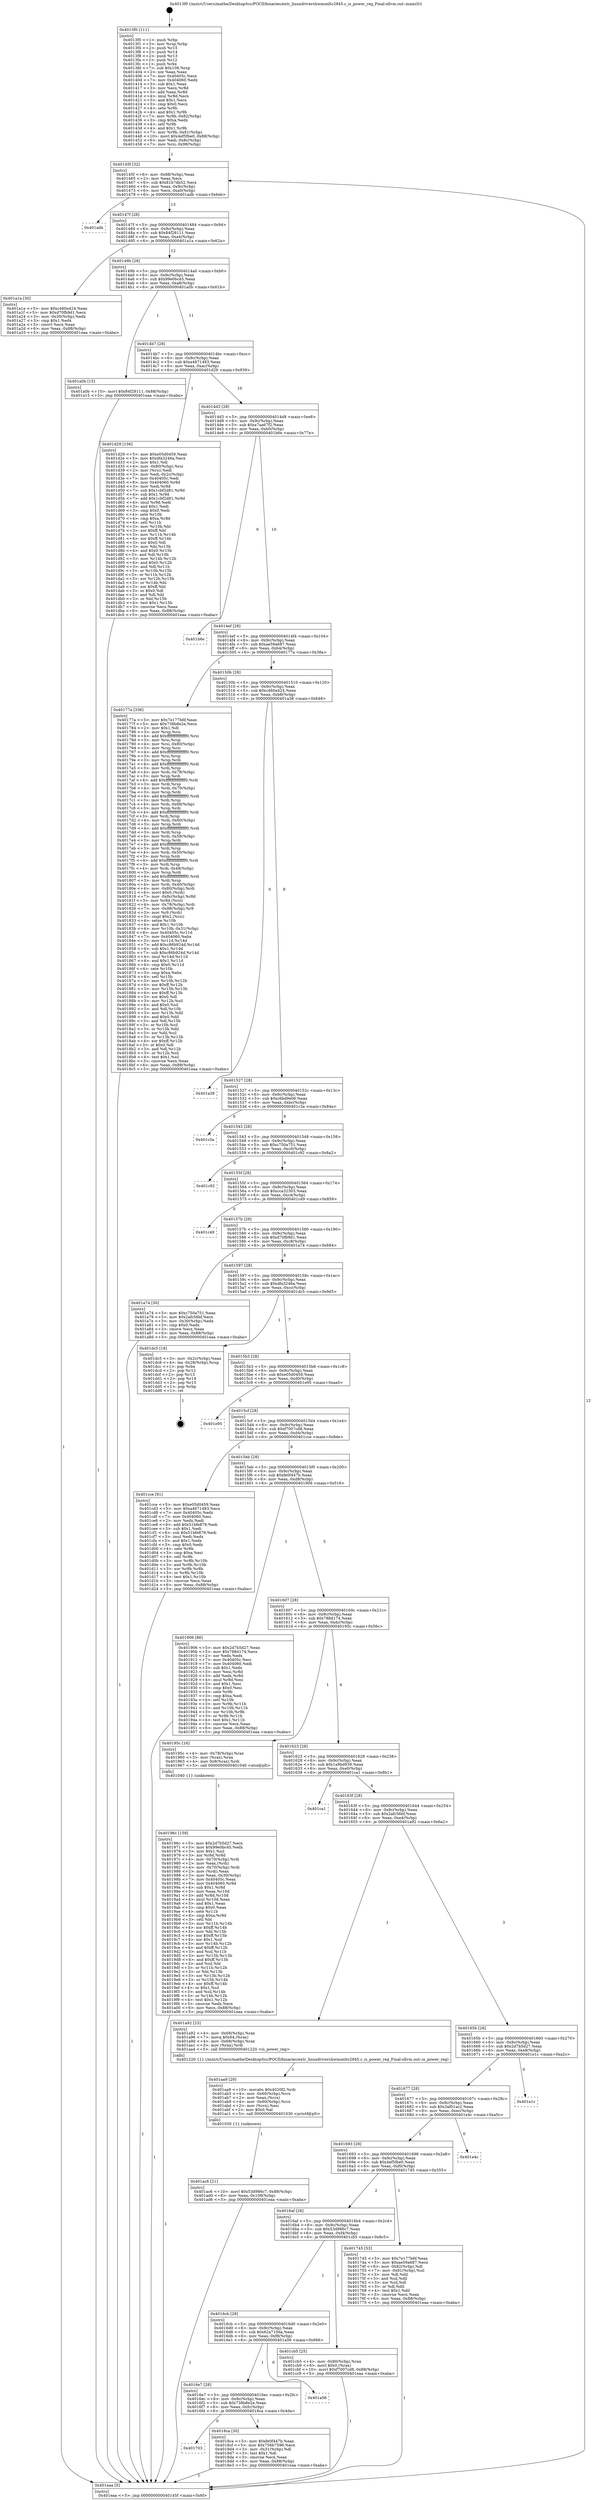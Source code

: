 digraph "0x4013f0" {
  label = "0x4013f0 (/mnt/c/Users/mathe/Desktop/tcc/POCII/binaries/extr_linuxdrivershwmonltc2945.c_is_power_reg_Final-ollvm.out::main(0))"
  labelloc = "t"
  node[shape=record]

  Entry [label="",width=0.3,height=0.3,shape=circle,fillcolor=black,style=filled]
  "0x40145f" [label="{
     0x40145f [32]\l
     | [instrs]\l
     &nbsp;&nbsp;0x40145f \<+6\>: mov -0x88(%rbp),%eax\l
     &nbsp;&nbsp;0x401465 \<+2\>: mov %eax,%ecx\l
     &nbsp;&nbsp;0x401467 \<+6\>: sub $0x81b7db52,%ecx\l
     &nbsp;&nbsp;0x40146d \<+6\>: mov %eax,-0x9c(%rbp)\l
     &nbsp;&nbsp;0x401473 \<+6\>: mov %ecx,-0xa0(%rbp)\l
     &nbsp;&nbsp;0x401479 \<+6\>: je 0000000000401adb \<main+0x6eb\>\l
  }"]
  "0x401adb" [label="{
     0x401adb\l
  }", style=dashed]
  "0x40147f" [label="{
     0x40147f [28]\l
     | [instrs]\l
     &nbsp;&nbsp;0x40147f \<+5\>: jmp 0000000000401484 \<main+0x94\>\l
     &nbsp;&nbsp;0x401484 \<+6\>: mov -0x9c(%rbp),%eax\l
     &nbsp;&nbsp;0x40148a \<+5\>: sub $0x84f28111,%eax\l
     &nbsp;&nbsp;0x40148f \<+6\>: mov %eax,-0xa4(%rbp)\l
     &nbsp;&nbsp;0x401495 \<+6\>: je 0000000000401a1a \<main+0x62a\>\l
  }"]
  Exit [label="",width=0.3,height=0.3,shape=circle,fillcolor=black,style=filled,peripheries=2]
  "0x401a1a" [label="{
     0x401a1a [30]\l
     | [instrs]\l
     &nbsp;&nbsp;0x401a1a \<+5\>: mov $0xc460a424,%eax\l
     &nbsp;&nbsp;0x401a1f \<+5\>: mov $0xd70fb9d1,%ecx\l
     &nbsp;&nbsp;0x401a24 \<+3\>: mov -0x30(%rbp),%edx\l
     &nbsp;&nbsp;0x401a27 \<+3\>: cmp $0x1,%edx\l
     &nbsp;&nbsp;0x401a2a \<+3\>: cmovl %ecx,%eax\l
     &nbsp;&nbsp;0x401a2d \<+6\>: mov %eax,-0x88(%rbp)\l
     &nbsp;&nbsp;0x401a33 \<+5\>: jmp 0000000000401eaa \<main+0xaba\>\l
  }"]
  "0x40149b" [label="{
     0x40149b [28]\l
     | [instrs]\l
     &nbsp;&nbsp;0x40149b \<+5\>: jmp 00000000004014a0 \<main+0xb0\>\l
     &nbsp;&nbsp;0x4014a0 \<+6\>: mov -0x9c(%rbp),%eax\l
     &nbsp;&nbsp;0x4014a6 \<+5\>: sub $0x99e0bc45,%eax\l
     &nbsp;&nbsp;0x4014ab \<+6\>: mov %eax,-0xa8(%rbp)\l
     &nbsp;&nbsp;0x4014b1 \<+6\>: je 0000000000401a0b \<main+0x61b\>\l
  }"]
  "0x401ac6" [label="{
     0x401ac6 [21]\l
     | [instrs]\l
     &nbsp;&nbsp;0x401ac6 \<+10\>: movl $0x53d986c7,-0x88(%rbp)\l
     &nbsp;&nbsp;0x401ad0 \<+6\>: mov %eax,-0x108(%rbp)\l
     &nbsp;&nbsp;0x401ad6 \<+5\>: jmp 0000000000401eaa \<main+0xaba\>\l
  }"]
  "0x401a0b" [label="{
     0x401a0b [15]\l
     | [instrs]\l
     &nbsp;&nbsp;0x401a0b \<+10\>: movl $0x84f28111,-0x88(%rbp)\l
     &nbsp;&nbsp;0x401a15 \<+5\>: jmp 0000000000401eaa \<main+0xaba\>\l
  }"]
  "0x4014b7" [label="{
     0x4014b7 [28]\l
     | [instrs]\l
     &nbsp;&nbsp;0x4014b7 \<+5\>: jmp 00000000004014bc \<main+0xcc\>\l
     &nbsp;&nbsp;0x4014bc \<+6\>: mov -0x9c(%rbp),%eax\l
     &nbsp;&nbsp;0x4014c2 \<+5\>: sub $0xa4671483,%eax\l
     &nbsp;&nbsp;0x4014c7 \<+6\>: mov %eax,-0xac(%rbp)\l
     &nbsp;&nbsp;0x4014cd \<+6\>: je 0000000000401d29 \<main+0x939\>\l
  }"]
  "0x401aa9" [label="{
     0x401aa9 [29]\l
     | [instrs]\l
     &nbsp;&nbsp;0x401aa9 \<+10\>: movabs $0x4020f2,%rdi\l
     &nbsp;&nbsp;0x401ab3 \<+4\>: mov -0x60(%rbp),%rcx\l
     &nbsp;&nbsp;0x401ab7 \<+2\>: mov %eax,(%rcx)\l
     &nbsp;&nbsp;0x401ab9 \<+4\>: mov -0x60(%rbp),%rcx\l
     &nbsp;&nbsp;0x401abd \<+2\>: mov (%rcx),%esi\l
     &nbsp;&nbsp;0x401abf \<+2\>: mov $0x0,%al\l
     &nbsp;&nbsp;0x401ac1 \<+5\>: call 0000000000401030 \<printf@plt\>\l
     | [calls]\l
     &nbsp;&nbsp;0x401030 \{1\} (unknown)\l
  }"]
  "0x401d29" [label="{
     0x401d29 [156]\l
     | [instrs]\l
     &nbsp;&nbsp;0x401d29 \<+5\>: mov $0xe05d0459,%eax\l
     &nbsp;&nbsp;0x401d2e \<+5\>: mov $0xdfa3246a,%ecx\l
     &nbsp;&nbsp;0x401d33 \<+2\>: mov $0x1,%dl\l
     &nbsp;&nbsp;0x401d35 \<+4\>: mov -0x80(%rbp),%rsi\l
     &nbsp;&nbsp;0x401d39 \<+2\>: mov (%rsi),%edi\l
     &nbsp;&nbsp;0x401d3b \<+3\>: mov %edi,-0x2c(%rbp)\l
     &nbsp;&nbsp;0x401d3e \<+7\>: mov 0x40405c,%edi\l
     &nbsp;&nbsp;0x401d45 \<+8\>: mov 0x404060,%r8d\l
     &nbsp;&nbsp;0x401d4d \<+3\>: mov %edi,%r9d\l
     &nbsp;&nbsp;0x401d50 \<+7\>: sub $0x1cbf2d81,%r9d\l
     &nbsp;&nbsp;0x401d57 \<+4\>: sub $0x1,%r9d\l
     &nbsp;&nbsp;0x401d5b \<+7\>: add $0x1cbf2d81,%r9d\l
     &nbsp;&nbsp;0x401d62 \<+4\>: imul %r9d,%edi\l
     &nbsp;&nbsp;0x401d66 \<+3\>: and $0x1,%edi\l
     &nbsp;&nbsp;0x401d69 \<+3\>: cmp $0x0,%edi\l
     &nbsp;&nbsp;0x401d6c \<+4\>: sete %r10b\l
     &nbsp;&nbsp;0x401d70 \<+4\>: cmp $0xa,%r8d\l
     &nbsp;&nbsp;0x401d74 \<+4\>: setl %r11b\l
     &nbsp;&nbsp;0x401d78 \<+3\>: mov %r10b,%bl\l
     &nbsp;&nbsp;0x401d7b \<+3\>: xor $0xff,%bl\l
     &nbsp;&nbsp;0x401d7e \<+3\>: mov %r11b,%r14b\l
     &nbsp;&nbsp;0x401d81 \<+4\>: xor $0xff,%r14b\l
     &nbsp;&nbsp;0x401d85 \<+3\>: xor $0x0,%dl\l
     &nbsp;&nbsp;0x401d88 \<+3\>: mov %bl,%r15b\l
     &nbsp;&nbsp;0x401d8b \<+4\>: and $0x0,%r15b\l
     &nbsp;&nbsp;0x401d8f \<+3\>: and %dl,%r10b\l
     &nbsp;&nbsp;0x401d92 \<+3\>: mov %r14b,%r12b\l
     &nbsp;&nbsp;0x401d95 \<+4\>: and $0x0,%r12b\l
     &nbsp;&nbsp;0x401d99 \<+3\>: and %dl,%r11b\l
     &nbsp;&nbsp;0x401d9c \<+3\>: or %r10b,%r15b\l
     &nbsp;&nbsp;0x401d9f \<+3\>: or %r11b,%r12b\l
     &nbsp;&nbsp;0x401da2 \<+3\>: xor %r12b,%r15b\l
     &nbsp;&nbsp;0x401da5 \<+3\>: or %r14b,%bl\l
     &nbsp;&nbsp;0x401da8 \<+3\>: xor $0xff,%bl\l
     &nbsp;&nbsp;0x401dab \<+3\>: or $0x0,%dl\l
     &nbsp;&nbsp;0x401dae \<+2\>: and %dl,%bl\l
     &nbsp;&nbsp;0x401db0 \<+3\>: or %bl,%r15b\l
     &nbsp;&nbsp;0x401db3 \<+4\>: test $0x1,%r15b\l
     &nbsp;&nbsp;0x401db7 \<+3\>: cmovne %ecx,%eax\l
     &nbsp;&nbsp;0x401dba \<+6\>: mov %eax,-0x88(%rbp)\l
     &nbsp;&nbsp;0x401dc0 \<+5\>: jmp 0000000000401eaa \<main+0xaba\>\l
  }"]
  "0x4014d3" [label="{
     0x4014d3 [28]\l
     | [instrs]\l
     &nbsp;&nbsp;0x4014d3 \<+5\>: jmp 00000000004014d8 \<main+0xe8\>\l
     &nbsp;&nbsp;0x4014d8 \<+6\>: mov -0x9c(%rbp),%eax\l
     &nbsp;&nbsp;0x4014de \<+5\>: sub $0xa7aa67f2,%eax\l
     &nbsp;&nbsp;0x4014e3 \<+6\>: mov %eax,-0xb0(%rbp)\l
     &nbsp;&nbsp;0x4014e9 \<+6\>: je 0000000000401b6e \<main+0x77e\>\l
  }"]
  "0x40196c" [label="{
     0x40196c [159]\l
     | [instrs]\l
     &nbsp;&nbsp;0x40196c \<+5\>: mov $0x2d7b5d27,%ecx\l
     &nbsp;&nbsp;0x401971 \<+5\>: mov $0x99e0bc45,%edx\l
     &nbsp;&nbsp;0x401976 \<+3\>: mov $0x1,%sil\l
     &nbsp;&nbsp;0x401979 \<+3\>: xor %r8d,%r8d\l
     &nbsp;&nbsp;0x40197c \<+4\>: mov -0x70(%rbp),%rdi\l
     &nbsp;&nbsp;0x401980 \<+2\>: mov %eax,(%rdi)\l
     &nbsp;&nbsp;0x401982 \<+4\>: mov -0x70(%rbp),%rdi\l
     &nbsp;&nbsp;0x401986 \<+2\>: mov (%rdi),%eax\l
     &nbsp;&nbsp;0x401988 \<+3\>: mov %eax,-0x30(%rbp)\l
     &nbsp;&nbsp;0x40198b \<+7\>: mov 0x40405c,%eax\l
     &nbsp;&nbsp;0x401992 \<+8\>: mov 0x404060,%r9d\l
     &nbsp;&nbsp;0x40199a \<+4\>: sub $0x1,%r8d\l
     &nbsp;&nbsp;0x40199e \<+3\>: mov %eax,%r10d\l
     &nbsp;&nbsp;0x4019a1 \<+3\>: add %r8d,%r10d\l
     &nbsp;&nbsp;0x4019a4 \<+4\>: imul %r10d,%eax\l
     &nbsp;&nbsp;0x4019a8 \<+3\>: and $0x1,%eax\l
     &nbsp;&nbsp;0x4019ab \<+3\>: cmp $0x0,%eax\l
     &nbsp;&nbsp;0x4019ae \<+4\>: sete %r11b\l
     &nbsp;&nbsp;0x4019b2 \<+4\>: cmp $0xa,%r9d\l
     &nbsp;&nbsp;0x4019b6 \<+3\>: setl %bl\l
     &nbsp;&nbsp;0x4019b9 \<+3\>: mov %r11b,%r14b\l
     &nbsp;&nbsp;0x4019bc \<+4\>: xor $0xff,%r14b\l
     &nbsp;&nbsp;0x4019c0 \<+3\>: mov %bl,%r15b\l
     &nbsp;&nbsp;0x4019c3 \<+4\>: xor $0xff,%r15b\l
     &nbsp;&nbsp;0x4019c7 \<+4\>: xor $0x1,%sil\l
     &nbsp;&nbsp;0x4019cb \<+3\>: mov %r14b,%r12b\l
     &nbsp;&nbsp;0x4019ce \<+4\>: and $0xff,%r12b\l
     &nbsp;&nbsp;0x4019d2 \<+3\>: and %sil,%r11b\l
     &nbsp;&nbsp;0x4019d5 \<+3\>: mov %r15b,%r13b\l
     &nbsp;&nbsp;0x4019d8 \<+4\>: and $0xff,%r13b\l
     &nbsp;&nbsp;0x4019dc \<+3\>: and %sil,%bl\l
     &nbsp;&nbsp;0x4019df \<+3\>: or %r11b,%r12b\l
     &nbsp;&nbsp;0x4019e2 \<+3\>: or %bl,%r13b\l
     &nbsp;&nbsp;0x4019e5 \<+3\>: xor %r13b,%r12b\l
     &nbsp;&nbsp;0x4019e8 \<+3\>: or %r15b,%r14b\l
     &nbsp;&nbsp;0x4019eb \<+4\>: xor $0xff,%r14b\l
     &nbsp;&nbsp;0x4019ef \<+4\>: or $0x1,%sil\l
     &nbsp;&nbsp;0x4019f3 \<+3\>: and %sil,%r14b\l
     &nbsp;&nbsp;0x4019f6 \<+3\>: or %r14b,%r12b\l
     &nbsp;&nbsp;0x4019f9 \<+4\>: test $0x1,%r12b\l
     &nbsp;&nbsp;0x4019fd \<+3\>: cmovne %edx,%ecx\l
     &nbsp;&nbsp;0x401a00 \<+6\>: mov %ecx,-0x88(%rbp)\l
     &nbsp;&nbsp;0x401a06 \<+5\>: jmp 0000000000401eaa \<main+0xaba\>\l
  }"]
  "0x401b6e" [label="{
     0x401b6e\l
  }", style=dashed]
  "0x4014ef" [label="{
     0x4014ef [28]\l
     | [instrs]\l
     &nbsp;&nbsp;0x4014ef \<+5\>: jmp 00000000004014f4 \<main+0x104\>\l
     &nbsp;&nbsp;0x4014f4 \<+6\>: mov -0x9c(%rbp),%eax\l
     &nbsp;&nbsp;0x4014fa \<+5\>: sub $0xae59a687,%eax\l
     &nbsp;&nbsp;0x4014ff \<+6\>: mov %eax,-0xb4(%rbp)\l
     &nbsp;&nbsp;0x401505 \<+6\>: je 000000000040177a \<main+0x38a\>\l
  }"]
  "0x401703" [label="{
     0x401703\l
  }", style=dashed]
  "0x40177a" [label="{
     0x40177a [336]\l
     | [instrs]\l
     &nbsp;&nbsp;0x40177a \<+5\>: mov $0x7e177b6f,%eax\l
     &nbsp;&nbsp;0x40177f \<+5\>: mov $0x738b8e2e,%ecx\l
     &nbsp;&nbsp;0x401784 \<+2\>: mov $0x1,%dl\l
     &nbsp;&nbsp;0x401786 \<+3\>: mov %rsp,%rsi\l
     &nbsp;&nbsp;0x401789 \<+4\>: add $0xfffffffffffffff0,%rsi\l
     &nbsp;&nbsp;0x40178d \<+3\>: mov %rsi,%rsp\l
     &nbsp;&nbsp;0x401790 \<+4\>: mov %rsi,-0x80(%rbp)\l
     &nbsp;&nbsp;0x401794 \<+3\>: mov %rsp,%rsi\l
     &nbsp;&nbsp;0x401797 \<+4\>: add $0xfffffffffffffff0,%rsi\l
     &nbsp;&nbsp;0x40179b \<+3\>: mov %rsi,%rsp\l
     &nbsp;&nbsp;0x40179e \<+3\>: mov %rsp,%rdi\l
     &nbsp;&nbsp;0x4017a1 \<+4\>: add $0xfffffffffffffff0,%rdi\l
     &nbsp;&nbsp;0x4017a5 \<+3\>: mov %rdi,%rsp\l
     &nbsp;&nbsp;0x4017a8 \<+4\>: mov %rdi,-0x78(%rbp)\l
     &nbsp;&nbsp;0x4017ac \<+3\>: mov %rsp,%rdi\l
     &nbsp;&nbsp;0x4017af \<+4\>: add $0xfffffffffffffff0,%rdi\l
     &nbsp;&nbsp;0x4017b3 \<+3\>: mov %rdi,%rsp\l
     &nbsp;&nbsp;0x4017b6 \<+4\>: mov %rdi,-0x70(%rbp)\l
     &nbsp;&nbsp;0x4017ba \<+3\>: mov %rsp,%rdi\l
     &nbsp;&nbsp;0x4017bd \<+4\>: add $0xfffffffffffffff0,%rdi\l
     &nbsp;&nbsp;0x4017c1 \<+3\>: mov %rdi,%rsp\l
     &nbsp;&nbsp;0x4017c4 \<+4\>: mov %rdi,-0x68(%rbp)\l
     &nbsp;&nbsp;0x4017c8 \<+3\>: mov %rsp,%rdi\l
     &nbsp;&nbsp;0x4017cb \<+4\>: add $0xfffffffffffffff0,%rdi\l
     &nbsp;&nbsp;0x4017cf \<+3\>: mov %rdi,%rsp\l
     &nbsp;&nbsp;0x4017d2 \<+4\>: mov %rdi,-0x60(%rbp)\l
     &nbsp;&nbsp;0x4017d6 \<+3\>: mov %rsp,%rdi\l
     &nbsp;&nbsp;0x4017d9 \<+4\>: add $0xfffffffffffffff0,%rdi\l
     &nbsp;&nbsp;0x4017dd \<+3\>: mov %rdi,%rsp\l
     &nbsp;&nbsp;0x4017e0 \<+4\>: mov %rdi,-0x58(%rbp)\l
     &nbsp;&nbsp;0x4017e4 \<+3\>: mov %rsp,%rdi\l
     &nbsp;&nbsp;0x4017e7 \<+4\>: add $0xfffffffffffffff0,%rdi\l
     &nbsp;&nbsp;0x4017eb \<+3\>: mov %rdi,%rsp\l
     &nbsp;&nbsp;0x4017ee \<+4\>: mov %rdi,-0x50(%rbp)\l
     &nbsp;&nbsp;0x4017f2 \<+3\>: mov %rsp,%rdi\l
     &nbsp;&nbsp;0x4017f5 \<+4\>: add $0xfffffffffffffff0,%rdi\l
     &nbsp;&nbsp;0x4017f9 \<+3\>: mov %rdi,%rsp\l
     &nbsp;&nbsp;0x4017fc \<+4\>: mov %rdi,-0x48(%rbp)\l
     &nbsp;&nbsp;0x401800 \<+3\>: mov %rsp,%rdi\l
     &nbsp;&nbsp;0x401803 \<+4\>: add $0xfffffffffffffff0,%rdi\l
     &nbsp;&nbsp;0x401807 \<+3\>: mov %rdi,%rsp\l
     &nbsp;&nbsp;0x40180a \<+4\>: mov %rdi,-0x40(%rbp)\l
     &nbsp;&nbsp;0x40180e \<+4\>: mov -0x80(%rbp),%rdi\l
     &nbsp;&nbsp;0x401812 \<+6\>: movl $0x0,(%rdi)\l
     &nbsp;&nbsp;0x401818 \<+7\>: mov -0x8c(%rbp),%r8d\l
     &nbsp;&nbsp;0x40181f \<+3\>: mov %r8d,(%rsi)\l
     &nbsp;&nbsp;0x401822 \<+4\>: mov -0x78(%rbp),%rdi\l
     &nbsp;&nbsp;0x401826 \<+7\>: mov -0x98(%rbp),%r9\l
     &nbsp;&nbsp;0x40182d \<+3\>: mov %r9,(%rdi)\l
     &nbsp;&nbsp;0x401830 \<+3\>: cmpl $0x2,(%rsi)\l
     &nbsp;&nbsp;0x401833 \<+4\>: setne %r10b\l
     &nbsp;&nbsp;0x401837 \<+4\>: and $0x1,%r10b\l
     &nbsp;&nbsp;0x40183b \<+4\>: mov %r10b,-0x31(%rbp)\l
     &nbsp;&nbsp;0x40183f \<+8\>: mov 0x40405c,%r11d\l
     &nbsp;&nbsp;0x401847 \<+7\>: mov 0x404060,%ebx\l
     &nbsp;&nbsp;0x40184e \<+3\>: mov %r11d,%r14d\l
     &nbsp;&nbsp;0x401851 \<+7\>: add $0xc86b924d,%r14d\l
     &nbsp;&nbsp;0x401858 \<+4\>: sub $0x1,%r14d\l
     &nbsp;&nbsp;0x40185c \<+7\>: sub $0xc86b924d,%r14d\l
     &nbsp;&nbsp;0x401863 \<+4\>: imul %r14d,%r11d\l
     &nbsp;&nbsp;0x401867 \<+4\>: and $0x1,%r11d\l
     &nbsp;&nbsp;0x40186b \<+4\>: cmp $0x0,%r11d\l
     &nbsp;&nbsp;0x40186f \<+4\>: sete %r10b\l
     &nbsp;&nbsp;0x401873 \<+3\>: cmp $0xa,%ebx\l
     &nbsp;&nbsp;0x401876 \<+4\>: setl %r15b\l
     &nbsp;&nbsp;0x40187a \<+3\>: mov %r10b,%r12b\l
     &nbsp;&nbsp;0x40187d \<+4\>: xor $0xff,%r12b\l
     &nbsp;&nbsp;0x401881 \<+3\>: mov %r15b,%r13b\l
     &nbsp;&nbsp;0x401884 \<+4\>: xor $0xff,%r13b\l
     &nbsp;&nbsp;0x401888 \<+3\>: xor $0x0,%dl\l
     &nbsp;&nbsp;0x40188b \<+3\>: mov %r12b,%sil\l
     &nbsp;&nbsp;0x40188e \<+4\>: and $0x0,%sil\l
     &nbsp;&nbsp;0x401892 \<+3\>: and %dl,%r10b\l
     &nbsp;&nbsp;0x401895 \<+3\>: mov %r13b,%dil\l
     &nbsp;&nbsp;0x401898 \<+4\>: and $0x0,%dil\l
     &nbsp;&nbsp;0x40189c \<+3\>: and %dl,%r15b\l
     &nbsp;&nbsp;0x40189f \<+3\>: or %r10b,%sil\l
     &nbsp;&nbsp;0x4018a2 \<+3\>: or %r15b,%dil\l
     &nbsp;&nbsp;0x4018a5 \<+3\>: xor %dil,%sil\l
     &nbsp;&nbsp;0x4018a8 \<+3\>: or %r13b,%r12b\l
     &nbsp;&nbsp;0x4018ab \<+4\>: xor $0xff,%r12b\l
     &nbsp;&nbsp;0x4018af \<+3\>: or $0x0,%dl\l
     &nbsp;&nbsp;0x4018b2 \<+3\>: and %dl,%r12b\l
     &nbsp;&nbsp;0x4018b5 \<+3\>: or %r12b,%sil\l
     &nbsp;&nbsp;0x4018b8 \<+4\>: test $0x1,%sil\l
     &nbsp;&nbsp;0x4018bc \<+3\>: cmovne %ecx,%eax\l
     &nbsp;&nbsp;0x4018bf \<+6\>: mov %eax,-0x88(%rbp)\l
     &nbsp;&nbsp;0x4018c5 \<+5\>: jmp 0000000000401eaa \<main+0xaba\>\l
  }"]
  "0x40150b" [label="{
     0x40150b [28]\l
     | [instrs]\l
     &nbsp;&nbsp;0x40150b \<+5\>: jmp 0000000000401510 \<main+0x120\>\l
     &nbsp;&nbsp;0x401510 \<+6\>: mov -0x9c(%rbp),%eax\l
     &nbsp;&nbsp;0x401516 \<+5\>: sub $0xc460a424,%eax\l
     &nbsp;&nbsp;0x40151b \<+6\>: mov %eax,-0xb8(%rbp)\l
     &nbsp;&nbsp;0x401521 \<+6\>: je 0000000000401a38 \<main+0x648\>\l
  }"]
  "0x4018ca" [label="{
     0x4018ca [30]\l
     | [instrs]\l
     &nbsp;&nbsp;0x4018ca \<+5\>: mov $0xfe0f447b,%eax\l
     &nbsp;&nbsp;0x4018cf \<+5\>: mov $0x756b7596,%ecx\l
     &nbsp;&nbsp;0x4018d4 \<+3\>: mov -0x31(%rbp),%dl\l
     &nbsp;&nbsp;0x4018d7 \<+3\>: test $0x1,%dl\l
     &nbsp;&nbsp;0x4018da \<+3\>: cmovne %ecx,%eax\l
     &nbsp;&nbsp;0x4018dd \<+6\>: mov %eax,-0x88(%rbp)\l
     &nbsp;&nbsp;0x4018e3 \<+5\>: jmp 0000000000401eaa \<main+0xaba\>\l
  }"]
  "0x401a38" [label="{
     0x401a38\l
  }", style=dashed]
  "0x401527" [label="{
     0x401527 [28]\l
     | [instrs]\l
     &nbsp;&nbsp;0x401527 \<+5\>: jmp 000000000040152c \<main+0x13c\>\l
     &nbsp;&nbsp;0x40152c \<+6\>: mov -0x9c(%rbp),%eax\l
     &nbsp;&nbsp;0x401532 \<+5\>: sub $0xc6bd9e06,%eax\l
     &nbsp;&nbsp;0x401537 \<+6\>: mov %eax,-0xbc(%rbp)\l
     &nbsp;&nbsp;0x40153d \<+6\>: je 0000000000401c3a \<main+0x84a\>\l
  }"]
  "0x4016e7" [label="{
     0x4016e7 [28]\l
     | [instrs]\l
     &nbsp;&nbsp;0x4016e7 \<+5\>: jmp 00000000004016ec \<main+0x2fc\>\l
     &nbsp;&nbsp;0x4016ec \<+6\>: mov -0x9c(%rbp),%eax\l
     &nbsp;&nbsp;0x4016f2 \<+5\>: sub $0x738b8e2e,%eax\l
     &nbsp;&nbsp;0x4016f7 \<+6\>: mov %eax,-0xfc(%rbp)\l
     &nbsp;&nbsp;0x4016fd \<+6\>: je 00000000004018ca \<main+0x4da\>\l
  }"]
  "0x401c3a" [label="{
     0x401c3a\l
  }", style=dashed]
  "0x401543" [label="{
     0x401543 [28]\l
     | [instrs]\l
     &nbsp;&nbsp;0x401543 \<+5\>: jmp 0000000000401548 \<main+0x158\>\l
     &nbsp;&nbsp;0x401548 \<+6\>: mov -0x9c(%rbp),%eax\l
     &nbsp;&nbsp;0x40154e \<+5\>: sub $0xc750a751,%eax\l
     &nbsp;&nbsp;0x401553 \<+6\>: mov %eax,-0xc0(%rbp)\l
     &nbsp;&nbsp;0x401559 \<+6\>: je 0000000000401c92 \<main+0x8a2\>\l
  }"]
  "0x401a56" [label="{
     0x401a56\l
  }", style=dashed]
  "0x401c92" [label="{
     0x401c92\l
  }", style=dashed]
  "0x40155f" [label="{
     0x40155f [28]\l
     | [instrs]\l
     &nbsp;&nbsp;0x40155f \<+5\>: jmp 0000000000401564 \<main+0x174\>\l
     &nbsp;&nbsp;0x401564 \<+6\>: mov -0x9c(%rbp),%eax\l
     &nbsp;&nbsp;0x40156a \<+5\>: sub $0xcca32303,%eax\l
     &nbsp;&nbsp;0x40156f \<+6\>: mov %eax,-0xc4(%rbp)\l
     &nbsp;&nbsp;0x401575 \<+6\>: je 0000000000401c49 \<main+0x859\>\l
  }"]
  "0x4016cb" [label="{
     0x4016cb [28]\l
     | [instrs]\l
     &nbsp;&nbsp;0x4016cb \<+5\>: jmp 00000000004016d0 \<main+0x2e0\>\l
     &nbsp;&nbsp;0x4016d0 \<+6\>: mov -0x9c(%rbp),%eax\l
     &nbsp;&nbsp;0x4016d6 \<+5\>: sub $0x62a710da,%eax\l
     &nbsp;&nbsp;0x4016db \<+6\>: mov %eax,-0xf8(%rbp)\l
     &nbsp;&nbsp;0x4016e1 \<+6\>: je 0000000000401a56 \<main+0x666\>\l
  }"]
  "0x401c49" [label="{
     0x401c49\l
  }", style=dashed]
  "0x40157b" [label="{
     0x40157b [28]\l
     | [instrs]\l
     &nbsp;&nbsp;0x40157b \<+5\>: jmp 0000000000401580 \<main+0x190\>\l
     &nbsp;&nbsp;0x401580 \<+6\>: mov -0x9c(%rbp),%eax\l
     &nbsp;&nbsp;0x401586 \<+5\>: sub $0xd70fb9d1,%eax\l
     &nbsp;&nbsp;0x40158b \<+6\>: mov %eax,-0xc8(%rbp)\l
     &nbsp;&nbsp;0x401591 \<+6\>: je 0000000000401a74 \<main+0x684\>\l
  }"]
  "0x401cb5" [label="{
     0x401cb5 [25]\l
     | [instrs]\l
     &nbsp;&nbsp;0x401cb5 \<+4\>: mov -0x80(%rbp),%rax\l
     &nbsp;&nbsp;0x401cb9 \<+6\>: movl $0x0,(%rax)\l
     &nbsp;&nbsp;0x401cbf \<+10\>: movl $0xf7007cd8,-0x88(%rbp)\l
     &nbsp;&nbsp;0x401cc9 \<+5\>: jmp 0000000000401eaa \<main+0xaba\>\l
  }"]
  "0x401a74" [label="{
     0x401a74 [30]\l
     | [instrs]\l
     &nbsp;&nbsp;0x401a74 \<+5\>: mov $0xc750a751,%eax\l
     &nbsp;&nbsp;0x401a79 \<+5\>: mov $0x2afc56bf,%ecx\l
     &nbsp;&nbsp;0x401a7e \<+3\>: mov -0x30(%rbp),%edx\l
     &nbsp;&nbsp;0x401a81 \<+3\>: cmp $0x0,%edx\l
     &nbsp;&nbsp;0x401a84 \<+3\>: cmove %ecx,%eax\l
     &nbsp;&nbsp;0x401a87 \<+6\>: mov %eax,-0x88(%rbp)\l
     &nbsp;&nbsp;0x401a8d \<+5\>: jmp 0000000000401eaa \<main+0xaba\>\l
  }"]
  "0x401597" [label="{
     0x401597 [28]\l
     | [instrs]\l
     &nbsp;&nbsp;0x401597 \<+5\>: jmp 000000000040159c \<main+0x1ac\>\l
     &nbsp;&nbsp;0x40159c \<+6\>: mov -0x9c(%rbp),%eax\l
     &nbsp;&nbsp;0x4015a2 \<+5\>: sub $0xdfa3246a,%eax\l
     &nbsp;&nbsp;0x4015a7 \<+6\>: mov %eax,-0xcc(%rbp)\l
     &nbsp;&nbsp;0x4015ad \<+6\>: je 0000000000401dc5 \<main+0x9d5\>\l
  }"]
  "0x4013f0" [label="{
     0x4013f0 [111]\l
     | [instrs]\l
     &nbsp;&nbsp;0x4013f0 \<+1\>: push %rbp\l
     &nbsp;&nbsp;0x4013f1 \<+3\>: mov %rsp,%rbp\l
     &nbsp;&nbsp;0x4013f4 \<+2\>: push %r15\l
     &nbsp;&nbsp;0x4013f6 \<+2\>: push %r14\l
     &nbsp;&nbsp;0x4013f8 \<+2\>: push %r13\l
     &nbsp;&nbsp;0x4013fa \<+2\>: push %r12\l
     &nbsp;&nbsp;0x4013fc \<+1\>: push %rbx\l
     &nbsp;&nbsp;0x4013fd \<+7\>: sub $0x108,%rsp\l
     &nbsp;&nbsp;0x401404 \<+2\>: xor %eax,%eax\l
     &nbsp;&nbsp;0x401406 \<+7\>: mov 0x40405c,%ecx\l
     &nbsp;&nbsp;0x40140d \<+7\>: mov 0x404060,%edx\l
     &nbsp;&nbsp;0x401414 \<+3\>: sub $0x1,%eax\l
     &nbsp;&nbsp;0x401417 \<+3\>: mov %ecx,%r8d\l
     &nbsp;&nbsp;0x40141a \<+3\>: add %eax,%r8d\l
     &nbsp;&nbsp;0x40141d \<+4\>: imul %r8d,%ecx\l
     &nbsp;&nbsp;0x401421 \<+3\>: and $0x1,%ecx\l
     &nbsp;&nbsp;0x401424 \<+3\>: cmp $0x0,%ecx\l
     &nbsp;&nbsp;0x401427 \<+4\>: sete %r9b\l
     &nbsp;&nbsp;0x40142b \<+4\>: and $0x1,%r9b\l
     &nbsp;&nbsp;0x40142f \<+7\>: mov %r9b,-0x82(%rbp)\l
     &nbsp;&nbsp;0x401436 \<+3\>: cmp $0xa,%edx\l
     &nbsp;&nbsp;0x401439 \<+4\>: setl %r9b\l
     &nbsp;&nbsp;0x40143d \<+4\>: and $0x1,%r9b\l
     &nbsp;&nbsp;0x401441 \<+7\>: mov %r9b,-0x81(%rbp)\l
     &nbsp;&nbsp;0x401448 \<+10\>: movl $0x4ef5fbe0,-0x88(%rbp)\l
     &nbsp;&nbsp;0x401452 \<+6\>: mov %edi,-0x8c(%rbp)\l
     &nbsp;&nbsp;0x401458 \<+7\>: mov %rsi,-0x98(%rbp)\l
  }"]
  "0x401dc5" [label="{
     0x401dc5 [18]\l
     | [instrs]\l
     &nbsp;&nbsp;0x401dc5 \<+3\>: mov -0x2c(%rbp),%eax\l
     &nbsp;&nbsp;0x401dc8 \<+4\>: lea -0x28(%rbp),%rsp\l
     &nbsp;&nbsp;0x401dcc \<+1\>: pop %rbx\l
     &nbsp;&nbsp;0x401dcd \<+2\>: pop %r12\l
     &nbsp;&nbsp;0x401dcf \<+2\>: pop %r13\l
     &nbsp;&nbsp;0x401dd1 \<+2\>: pop %r14\l
     &nbsp;&nbsp;0x401dd3 \<+2\>: pop %r15\l
     &nbsp;&nbsp;0x401dd5 \<+1\>: pop %rbp\l
     &nbsp;&nbsp;0x401dd6 \<+1\>: ret\l
  }"]
  "0x4015b3" [label="{
     0x4015b3 [28]\l
     | [instrs]\l
     &nbsp;&nbsp;0x4015b3 \<+5\>: jmp 00000000004015b8 \<main+0x1c8\>\l
     &nbsp;&nbsp;0x4015b8 \<+6\>: mov -0x9c(%rbp),%eax\l
     &nbsp;&nbsp;0x4015be \<+5\>: sub $0xe05d0459,%eax\l
     &nbsp;&nbsp;0x4015c3 \<+6\>: mov %eax,-0xd0(%rbp)\l
     &nbsp;&nbsp;0x4015c9 \<+6\>: je 0000000000401e95 \<main+0xaa5\>\l
  }"]
  "0x401eaa" [label="{
     0x401eaa [5]\l
     | [instrs]\l
     &nbsp;&nbsp;0x401eaa \<+5\>: jmp 000000000040145f \<main+0x6f\>\l
  }"]
  "0x401e95" [label="{
     0x401e95\l
  }", style=dashed]
  "0x4015cf" [label="{
     0x4015cf [28]\l
     | [instrs]\l
     &nbsp;&nbsp;0x4015cf \<+5\>: jmp 00000000004015d4 \<main+0x1e4\>\l
     &nbsp;&nbsp;0x4015d4 \<+6\>: mov -0x9c(%rbp),%eax\l
     &nbsp;&nbsp;0x4015da \<+5\>: sub $0xf7007cd8,%eax\l
     &nbsp;&nbsp;0x4015df \<+6\>: mov %eax,-0xd4(%rbp)\l
     &nbsp;&nbsp;0x4015e5 \<+6\>: je 0000000000401cce \<main+0x8de\>\l
  }"]
  "0x4016af" [label="{
     0x4016af [28]\l
     | [instrs]\l
     &nbsp;&nbsp;0x4016af \<+5\>: jmp 00000000004016b4 \<main+0x2c4\>\l
     &nbsp;&nbsp;0x4016b4 \<+6\>: mov -0x9c(%rbp),%eax\l
     &nbsp;&nbsp;0x4016ba \<+5\>: sub $0x53d986c7,%eax\l
     &nbsp;&nbsp;0x4016bf \<+6\>: mov %eax,-0xf4(%rbp)\l
     &nbsp;&nbsp;0x4016c5 \<+6\>: je 0000000000401cb5 \<main+0x8c5\>\l
  }"]
  "0x401cce" [label="{
     0x401cce [91]\l
     | [instrs]\l
     &nbsp;&nbsp;0x401cce \<+5\>: mov $0xe05d0459,%eax\l
     &nbsp;&nbsp;0x401cd3 \<+5\>: mov $0xa4671483,%ecx\l
     &nbsp;&nbsp;0x401cd8 \<+7\>: mov 0x40405c,%edx\l
     &nbsp;&nbsp;0x401cdf \<+7\>: mov 0x404060,%esi\l
     &nbsp;&nbsp;0x401ce6 \<+2\>: mov %edx,%edi\l
     &nbsp;&nbsp;0x401ce8 \<+6\>: add $0x51bfe879,%edi\l
     &nbsp;&nbsp;0x401cee \<+3\>: sub $0x1,%edi\l
     &nbsp;&nbsp;0x401cf1 \<+6\>: sub $0x51bfe879,%edi\l
     &nbsp;&nbsp;0x401cf7 \<+3\>: imul %edi,%edx\l
     &nbsp;&nbsp;0x401cfa \<+3\>: and $0x1,%edx\l
     &nbsp;&nbsp;0x401cfd \<+3\>: cmp $0x0,%edx\l
     &nbsp;&nbsp;0x401d00 \<+4\>: sete %r8b\l
     &nbsp;&nbsp;0x401d04 \<+3\>: cmp $0xa,%esi\l
     &nbsp;&nbsp;0x401d07 \<+4\>: setl %r9b\l
     &nbsp;&nbsp;0x401d0b \<+3\>: mov %r8b,%r10b\l
     &nbsp;&nbsp;0x401d0e \<+3\>: and %r9b,%r10b\l
     &nbsp;&nbsp;0x401d11 \<+3\>: xor %r9b,%r8b\l
     &nbsp;&nbsp;0x401d14 \<+3\>: or %r8b,%r10b\l
     &nbsp;&nbsp;0x401d17 \<+4\>: test $0x1,%r10b\l
     &nbsp;&nbsp;0x401d1b \<+3\>: cmovne %ecx,%eax\l
     &nbsp;&nbsp;0x401d1e \<+6\>: mov %eax,-0x88(%rbp)\l
     &nbsp;&nbsp;0x401d24 \<+5\>: jmp 0000000000401eaa \<main+0xaba\>\l
  }"]
  "0x4015eb" [label="{
     0x4015eb [28]\l
     | [instrs]\l
     &nbsp;&nbsp;0x4015eb \<+5\>: jmp 00000000004015f0 \<main+0x200\>\l
     &nbsp;&nbsp;0x4015f0 \<+6\>: mov -0x9c(%rbp),%eax\l
     &nbsp;&nbsp;0x4015f6 \<+5\>: sub $0xfe0f447b,%eax\l
     &nbsp;&nbsp;0x4015fb \<+6\>: mov %eax,-0xd8(%rbp)\l
     &nbsp;&nbsp;0x401601 \<+6\>: je 0000000000401906 \<main+0x516\>\l
  }"]
  "0x401745" [label="{
     0x401745 [53]\l
     | [instrs]\l
     &nbsp;&nbsp;0x401745 \<+5\>: mov $0x7e177b6f,%eax\l
     &nbsp;&nbsp;0x40174a \<+5\>: mov $0xae59a687,%ecx\l
     &nbsp;&nbsp;0x40174f \<+6\>: mov -0x82(%rbp),%dl\l
     &nbsp;&nbsp;0x401755 \<+7\>: mov -0x81(%rbp),%sil\l
     &nbsp;&nbsp;0x40175c \<+3\>: mov %dl,%dil\l
     &nbsp;&nbsp;0x40175f \<+3\>: and %sil,%dil\l
     &nbsp;&nbsp;0x401762 \<+3\>: xor %sil,%dl\l
     &nbsp;&nbsp;0x401765 \<+3\>: or %dl,%dil\l
     &nbsp;&nbsp;0x401768 \<+4\>: test $0x1,%dil\l
     &nbsp;&nbsp;0x40176c \<+3\>: cmovne %ecx,%eax\l
     &nbsp;&nbsp;0x40176f \<+6\>: mov %eax,-0x88(%rbp)\l
     &nbsp;&nbsp;0x401775 \<+5\>: jmp 0000000000401eaa \<main+0xaba\>\l
  }"]
  "0x401906" [label="{
     0x401906 [86]\l
     | [instrs]\l
     &nbsp;&nbsp;0x401906 \<+5\>: mov $0x2d7b5d27,%eax\l
     &nbsp;&nbsp;0x40190b \<+5\>: mov $0x788d174,%ecx\l
     &nbsp;&nbsp;0x401910 \<+2\>: xor %edx,%edx\l
     &nbsp;&nbsp;0x401912 \<+7\>: mov 0x40405c,%esi\l
     &nbsp;&nbsp;0x401919 \<+7\>: mov 0x404060,%edi\l
     &nbsp;&nbsp;0x401920 \<+3\>: sub $0x1,%edx\l
     &nbsp;&nbsp;0x401923 \<+3\>: mov %esi,%r8d\l
     &nbsp;&nbsp;0x401926 \<+3\>: add %edx,%r8d\l
     &nbsp;&nbsp;0x401929 \<+4\>: imul %r8d,%esi\l
     &nbsp;&nbsp;0x40192d \<+3\>: and $0x1,%esi\l
     &nbsp;&nbsp;0x401930 \<+3\>: cmp $0x0,%esi\l
     &nbsp;&nbsp;0x401933 \<+4\>: sete %r9b\l
     &nbsp;&nbsp;0x401937 \<+3\>: cmp $0xa,%edi\l
     &nbsp;&nbsp;0x40193a \<+4\>: setl %r10b\l
     &nbsp;&nbsp;0x40193e \<+3\>: mov %r9b,%r11b\l
     &nbsp;&nbsp;0x401941 \<+3\>: and %r10b,%r11b\l
     &nbsp;&nbsp;0x401944 \<+3\>: xor %r10b,%r9b\l
     &nbsp;&nbsp;0x401947 \<+3\>: or %r9b,%r11b\l
     &nbsp;&nbsp;0x40194a \<+4\>: test $0x1,%r11b\l
     &nbsp;&nbsp;0x40194e \<+3\>: cmovne %ecx,%eax\l
     &nbsp;&nbsp;0x401951 \<+6\>: mov %eax,-0x88(%rbp)\l
     &nbsp;&nbsp;0x401957 \<+5\>: jmp 0000000000401eaa \<main+0xaba\>\l
  }"]
  "0x401607" [label="{
     0x401607 [28]\l
     | [instrs]\l
     &nbsp;&nbsp;0x401607 \<+5\>: jmp 000000000040160c \<main+0x21c\>\l
     &nbsp;&nbsp;0x40160c \<+6\>: mov -0x9c(%rbp),%eax\l
     &nbsp;&nbsp;0x401612 \<+5\>: sub $0x788d174,%eax\l
     &nbsp;&nbsp;0x401617 \<+6\>: mov %eax,-0xdc(%rbp)\l
     &nbsp;&nbsp;0x40161d \<+6\>: je 000000000040195c \<main+0x56c\>\l
  }"]
  "0x401693" [label="{
     0x401693 [28]\l
     | [instrs]\l
     &nbsp;&nbsp;0x401693 \<+5\>: jmp 0000000000401698 \<main+0x2a8\>\l
     &nbsp;&nbsp;0x401698 \<+6\>: mov -0x9c(%rbp),%eax\l
     &nbsp;&nbsp;0x40169e \<+5\>: sub $0x4ef5fbe0,%eax\l
     &nbsp;&nbsp;0x4016a3 \<+6\>: mov %eax,-0xf0(%rbp)\l
     &nbsp;&nbsp;0x4016a9 \<+6\>: je 0000000000401745 \<main+0x355\>\l
  }"]
  "0x40195c" [label="{
     0x40195c [16]\l
     | [instrs]\l
     &nbsp;&nbsp;0x40195c \<+4\>: mov -0x78(%rbp),%rax\l
     &nbsp;&nbsp;0x401960 \<+3\>: mov (%rax),%rax\l
     &nbsp;&nbsp;0x401963 \<+4\>: mov 0x8(%rax),%rdi\l
     &nbsp;&nbsp;0x401967 \<+5\>: call 0000000000401040 \<atoi@plt\>\l
     | [calls]\l
     &nbsp;&nbsp;0x401040 \{1\} (unknown)\l
  }"]
  "0x401623" [label="{
     0x401623 [28]\l
     | [instrs]\l
     &nbsp;&nbsp;0x401623 \<+5\>: jmp 0000000000401628 \<main+0x238\>\l
     &nbsp;&nbsp;0x401628 \<+6\>: mov -0x9c(%rbp),%eax\l
     &nbsp;&nbsp;0x40162e \<+5\>: sub $0x1a9bd939,%eax\l
     &nbsp;&nbsp;0x401633 \<+6\>: mov %eax,-0xe0(%rbp)\l
     &nbsp;&nbsp;0x401639 \<+6\>: je 0000000000401ca1 \<main+0x8b1\>\l
  }"]
  "0x401e4c" [label="{
     0x401e4c\l
  }", style=dashed]
  "0x401ca1" [label="{
     0x401ca1\l
  }", style=dashed]
  "0x40163f" [label="{
     0x40163f [28]\l
     | [instrs]\l
     &nbsp;&nbsp;0x40163f \<+5\>: jmp 0000000000401644 \<main+0x254\>\l
     &nbsp;&nbsp;0x401644 \<+6\>: mov -0x9c(%rbp),%eax\l
     &nbsp;&nbsp;0x40164a \<+5\>: sub $0x2afc56bf,%eax\l
     &nbsp;&nbsp;0x40164f \<+6\>: mov %eax,-0xe4(%rbp)\l
     &nbsp;&nbsp;0x401655 \<+6\>: je 0000000000401a92 \<main+0x6a2\>\l
  }"]
  "0x401677" [label="{
     0x401677 [28]\l
     | [instrs]\l
     &nbsp;&nbsp;0x401677 \<+5\>: jmp 000000000040167c \<main+0x28c\>\l
     &nbsp;&nbsp;0x40167c \<+6\>: mov -0x9c(%rbp),%eax\l
     &nbsp;&nbsp;0x401682 \<+5\>: sub $0x3af01ac2,%eax\l
     &nbsp;&nbsp;0x401687 \<+6\>: mov %eax,-0xec(%rbp)\l
     &nbsp;&nbsp;0x40168d \<+6\>: je 0000000000401e4c \<main+0xa5c\>\l
  }"]
  "0x401a92" [label="{
     0x401a92 [23]\l
     | [instrs]\l
     &nbsp;&nbsp;0x401a92 \<+4\>: mov -0x68(%rbp),%rax\l
     &nbsp;&nbsp;0x401a96 \<+7\>: movq $0x64,(%rax)\l
     &nbsp;&nbsp;0x401a9d \<+4\>: mov -0x68(%rbp),%rax\l
     &nbsp;&nbsp;0x401aa1 \<+3\>: mov (%rax),%rdi\l
     &nbsp;&nbsp;0x401aa4 \<+5\>: call 0000000000401220 \<is_power_reg\>\l
     | [calls]\l
     &nbsp;&nbsp;0x401220 \{1\} (/mnt/c/Users/mathe/Desktop/tcc/POCII/binaries/extr_linuxdrivershwmonltc2945.c_is_power_reg_Final-ollvm.out::is_power_reg)\l
  }"]
  "0x40165b" [label="{
     0x40165b [28]\l
     | [instrs]\l
     &nbsp;&nbsp;0x40165b \<+5\>: jmp 0000000000401660 \<main+0x270\>\l
     &nbsp;&nbsp;0x401660 \<+6\>: mov -0x9c(%rbp),%eax\l
     &nbsp;&nbsp;0x401666 \<+5\>: sub $0x2d7b5d27,%eax\l
     &nbsp;&nbsp;0x40166b \<+6\>: mov %eax,-0xe8(%rbp)\l
     &nbsp;&nbsp;0x401671 \<+6\>: je 0000000000401e1c \<main+0xa2c\>\l
  }"]
  "0x401e1c" [label="{
     0x401e1c\l
  }", style=dashed]
  Entry -> "0x4013f0" [label=" 1"]
  "0x40145f" -> "0x401adb" [label=" 0"]
  "0x40145f" -> "0x40147f" [label=" 13"]
  "0x401dc5" -> Exit [label=" 1"]
  "0x40147f" -> "0x401a1a" [label=" 1"]
  "0x40147f" -> "0x40149b" [label=" 12"]
  "0x401d29" -> "0x401eaa" [label=" 1"]
  "0x40149b" -> "0x401a0b" [label=" 1"]
  "0x40149b" -> "0x4014b7" [label=" 11"]
  "0x401cce" -> "0x401eaa" [label=" 1"]
  "0x4014b7" -> "0x401d29" [label=" 1"]
  "0x4014b7" -> "0x4014d3" [label=" 10"]
  "0x401cb5" -> "0x401eaa" [label=" 1"]
  "0x4014d3" -> "0x401b6e" [label=" 0"]
  "0x4014d3" -> "0x4014ef" [label=" 10"]
  "0x401ac6" -> "0x401eaa" [label=" 1"]
  "0x4014ef" -> "0x40177a" [label=" 1"]
  "0x4014ef" -> "0x40150b" [label=" 9"]
  "0x401aa9" -> "0x401ac6" [label=" 1"]
  "0x40150b" -> "0x401a38" [label=" 0"]
  "0x40150b" -> "0x401527" [label=" 9"]
  "0x401a92" -> "0x401aa9" [label=" 1"]
  "0x401527" -> "0x401c3a" [label=" 0"]
  "0x401527" -> "0x401543" [label=" 9"]
  "0x401a1a" -> "0x401eaa" [label=" 1"]
  "0x401543" -> "0x401c92" [label=" 0"]
  "0x401543" -> "0x40155f" [label=" 9"]
  "0x401a0b" -> "0x401eaa" [label=" 1"]
  "0x40155f" -> "0x401c49" [label=" 0"]
  "0x40155f" -> "0x40157b" [label=" 9"]
  "0x40195c" -> "0x40196c" [label=" 1"]
  "0x40157b" -> "0x401a74" [label=" 1"]
  "0x40157b" -> "0x401597" [label=" 8"]
  "0x401906" -> "0x401eaa" [label=" 1"]
  "0x401597" -> "0x401dc5" [label=" 1"]
  "0x401597" -> "0x4015b3" [label=" 7"]
  "0x4016e7" -> "0x4018ca" [label=" 1"]
  "0x4015b3" -> "0x401e95" [label=" 0"]
  "0x4015b3" -> "0x4015cf" [label=" 7"]
  "0x401a74" -> "0x401eaa" [label=" 1"]
  "0x4015cf" -> "0x401cce" [label=" 1"]
  "0x4015cf" -> "0x4015eb" [label=" 6"]
  "0x4016cb" -> "0x4016e7" [label=" 1"]
  "0x4015eb" -> "0x401906" [label=" 1"]
  "0x4015eb" -> "0x401607" [label=" 5"]
  "0x4016cb" -> "0x401a56" [label=" 0"]
  "0x401607" -> "0x40195c" [label=" 1"]
  "0x401607" -> "0x401623" [label=" 4"]
  "0x4016af" -> "0x4016cb" [label=" 1"]
  "0x401623" -> "0x401ca1" [label=" 0"]
  "0x401623" -> "0x40163f" [label=" 4"]
  "0x4016af" -> "0x401cb5" [label=" 1"]
  "0x40163f" -> "0x401a92" [label=" 1"]
  "0x40163f" -> "0x40165b" [label=" 3"]
  "0x40177a" -> "0x401eaa" [label=" 1"]
  "0x40165b" -> "0x401e1c" [label=" 0"]
  "0x40165b" -> "0x401677" [label=" 3"]
  "0x4018ca" -> "0x401eaa" [label=" 1"]
  "0x401677" -> "0x401e4c" [label=" 0"]
  "0x401677" -> "0x401693" [label=" 3"]
  "0x40196c" -> "0x401eaa" [label=" 1"]
  "0x401693" -> "0x401745" [label=" 1"]
  "0x401693" -> "0x4016af" [label=" 2"]
  "0x401745" -> "0x401eaa" [label=" 1"]
  "0x4013f0" -> "0x40145f" [label=" 1"]
  "0x401eaa" -> "0x40145f" [label=" 12"]
  "0x4016e7" -> "0x401703" [label=" 0"]
}
